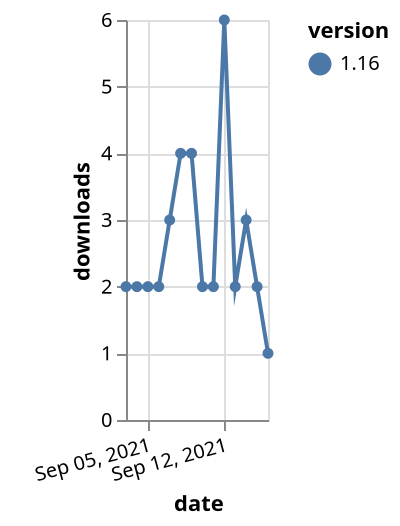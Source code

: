 {"$schema": "https://vega.github.io/schema/vega-lite/v5.json", "description": "A simple bar chart with embedded data.", "data": {"values": [{"date": "2021-09-03", "total": 2673, "delta": 2, "version": "1.16"}, {"date": "2021-09-04", "total": 2675, "delta": 2, "version": "1.16"}, {"date": "2021-09-05", "total": 2677, "delta": 2, "version": "1.16"}, {"date": "2021-09-06", "total": 2679, "delta": 2, "version": "1.16"}, {"date": "2021-09-07", "total": 2682, "delta": 3, "version": "1.16"}, {"date": "2021-09-08", "total": 2686, "delta": 4, "version": "1.16"}, {"date": "2021-09-09", "total": 2690, "delta": 4, "version": "1.16"}, {"date": "2021-09-10", "total": 2692, "delta": 2, "version": "1.16"}, {"date": "2021-09-11", "total": 2694, "delta": 2, "version": "1.16"}, {"date": "2021-09-12", "total": 2700, "delta": 6, "version": "1.16"}, {"date": "2021-09-13", "total": 2702, "delta": 2, "version": "1.16"}, {"date": "2021-09-14", "total": 2705, "delta": 3, "version": "1.16"}, {"date": "2021-09-15", "total": 2707, "delta": 2, "version": "1.16"}, {"date": "2021-09-16", "total": 2708, "delta": 1, "version": "1.16"}]}, "width": "container", "mark": {"type": "line", "point": {"filled": true}}, "encoding": {"x": {"field": "date", "type": "temporal", "timeUnit": "yearmonthdate", "title": "date", "axis": {"labelAngle": -15}}, "y": {"field": "delta", "type": "quantitative", "title": "downloads"}, "color": {"field": "version", "type": "nominal"}, "tooltip": {"field": "delta"}}}